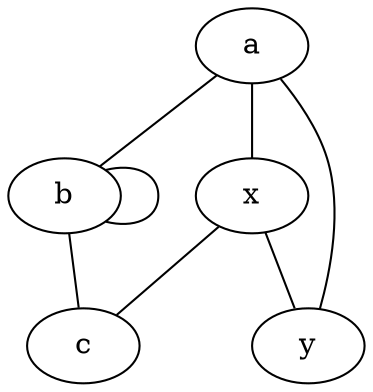 graph test2 {
       a -- b -- b -- c;
       a -- {x y};
       x -- c [w=10.0];
       x -- y [w=5.0,len=3];
}

